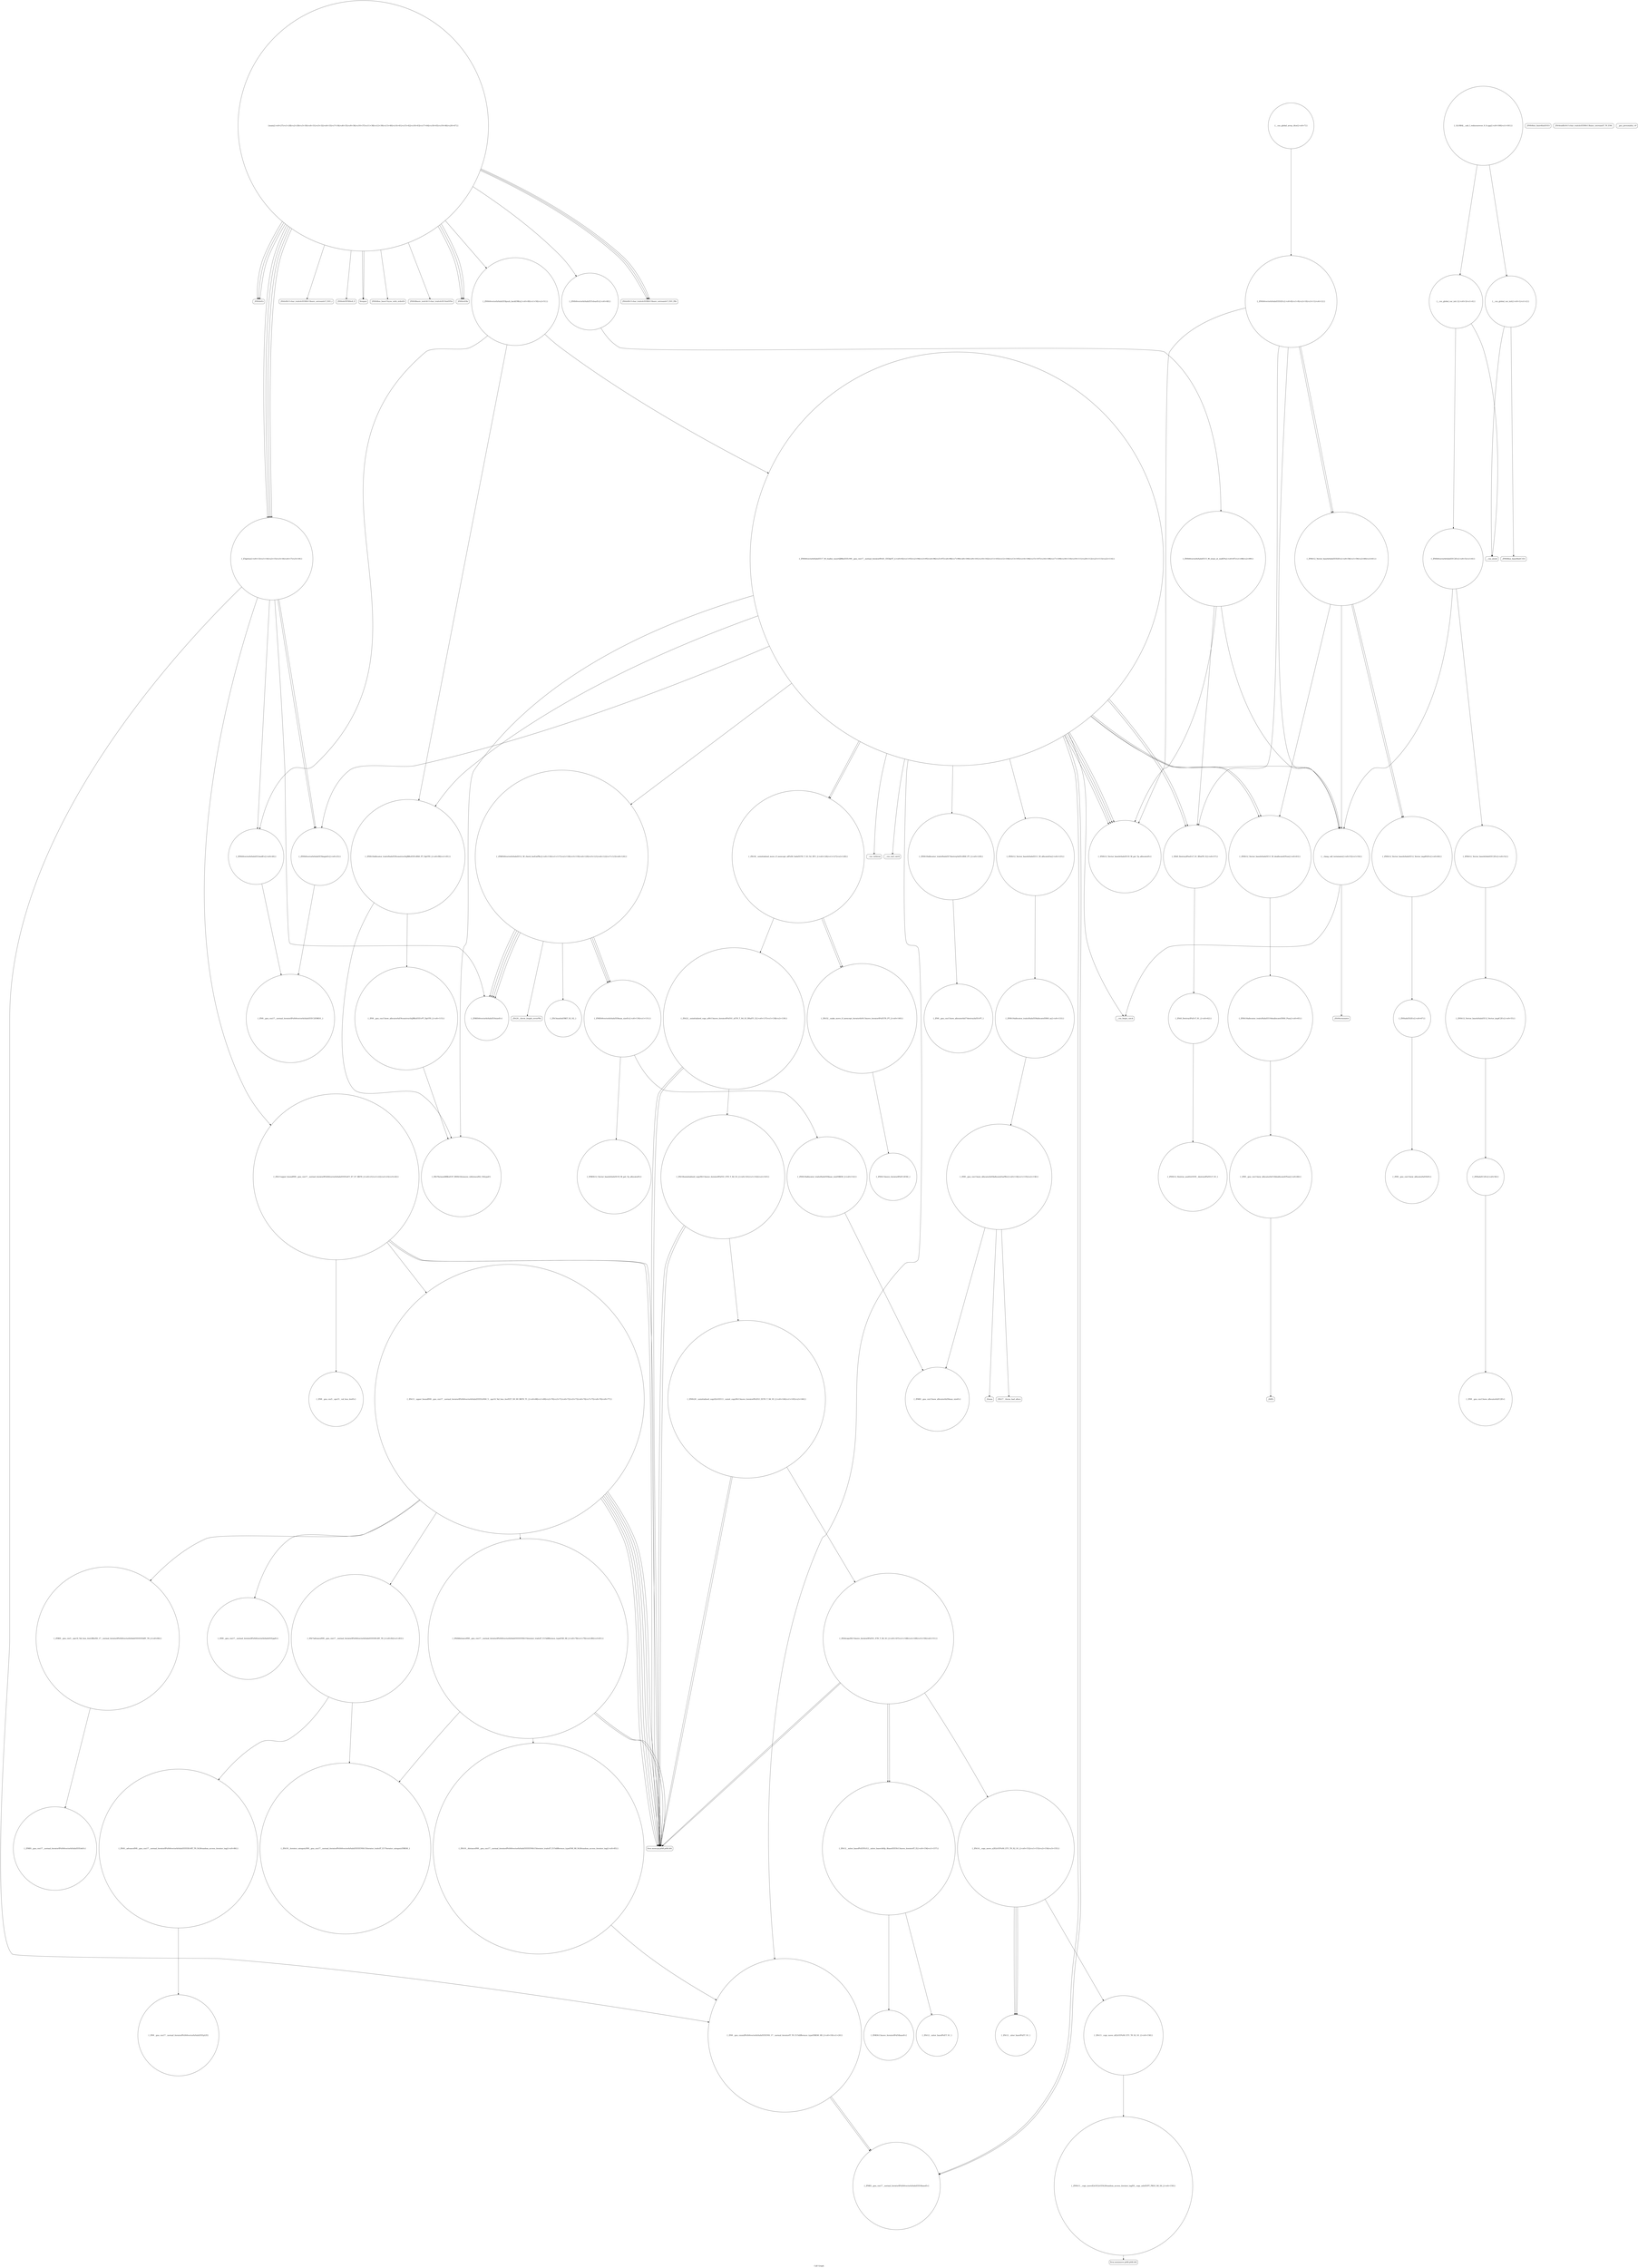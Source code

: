 digraph "Call Graph" {
	label="Call Graph";

	Node0x5634f3fcdea0 [shape=record,shape=circle,label="{__cxx_global_var_init|{<s0>1|<s1>2}}"];
	Node0x5634f3fcdea0:s0 -> Node0x5634f3fcdf20[color=black];
	Node0x5634f3fcdea0:s1 -> Node0x5634f41b9c90[color=black];
	Node0x5634f41bd830 [shape=record,shape=circle,label="{_ZNSt11__copy_moveILb1ELb1ESt26random_access_iterator_tagE8__copy_mIxEEPT_PKS3_S6_S4_|{<s0>159}}"];
	Node0x5634f41bd830:s0 -> Node0x5634f41bd8b0[color=black];
	Node0x5634f41b9e90 [shape=record,shape=circle,label="{_ZNSt6vectorIxSaIxEED2Ev|{<s0>8|<s1>9|<s2>10|<s3>11|<s4>12}}"];
	Node0x5634f41b9e90:s0 -> Node0x5634f41bac90[color=black];
	Node0x5634f41b9e90:s1 -> Node0x5634f41bac10[color=black];
	Node0x5634f41b9e90:s2 -> Node0x5634f41bad10[color=black];
	Node0x5634f41b9e90:s3 -> Node0x5634f41bad10[color=black];
	Node0x5634f41b9e90:s4 -> Node0x5634f41ba910[color=black];
	Node0x5634f41ba210 [shape=record,shape=circle,label="{main|{<s0>27|<s1>28|<s2>29|<s3>30|<s4>31|<s5>32|<s6>33|<s7>34|<s8>35|<s9>36|<s10>37|<s11>38|<s12>39|<s13>40|<s14>41|<s15>42|<s16>43|<s17>44|<s18>45|<s19>46|<s20>47}}"];
	Node0x5634f41ba210:s0 -> Node0x5634f41ba290[color=black];
	Node0x5634f41ba210:s1 -> Node0x5634f41ba290[color=black];
	Node0x5634f41ba210:s2 -> Node0x5634f41ba310[color=black];
	Node0x5634f41ba210:s3 -> Node0x5634f41ba390[color=black];
	Node0x5634f41ba210:s4 -> Node0x5634f41ba410[color=black];
	Node0x5634f41ba210:s5 -> Node0x5634f41ba410[color=black];
	Node0x5634f41ba210:s6 -> Node0x5634f41ba410[color=black];
	Node0x5634f41ba210:s7 -> Node0x5634f41ba490[color=black];
	Node0x5634f41ba210:s8 -> Node0x5634f41ba510[color=black];
	Node0x5634f41ba210:s9 -> Node0x5634f41b9f10[color=black];
	Node0x5634f41ba210:s10 -> Node0x5634f41b9f10[color=black];
	Node0x5634f41ba210:s11 -> Node0x5634f41b9f10[color=black];
	Node0x5634f41ba210:s12 -> Node0x5634f41b9f10[color=black];
	Node0x5634f41ba210:s13 -> Node0x5634f41ba610[color=black];
	Node0x5634f41ba210:s14 -> Node0x5634f41ba690[color=black];
	Node0x5634f41ba210:s15 -> Node0x5634f41ba610[color=black];
	Node0x5634f41ba210:s16 -> Node0x5634f41ba690[color=black];
	Node0x5634f41ba210:s17 -> Node0x5634f41ba590[color=black];
	Node0x5634f41ba210:s18 -> Node0x5634f41ba610[color=black];
	Node0x5634f41ba210:s19 -> Node0x5634f41ba690[color=black];
	Node0x5634f41ba210:s20 -> Node0x5634f41ba710[color=black];
	Node0x5634f41ba590 [shape=record,shape=Mrecord,label="{_ZStlsISt11char_traitsIcEERSt13basic_ostreamIcT_ES5_c}"];
	Node0x5634f41ba910 [shape=record,shape=circle,label="{__clang_call_terminate|{<s0>53|<s1>54}}"];
	Node0x5634f41ba910:s0 -> Node0x5634f41ba990[color=black];
	Node0x5634f41ba910:s1 -> Node0x5634f41baa10[color=black];
	Node0x5634f41bac90 [shape=record,shape=circle,label="{_ZNSt12_Vector_baseIxSaIxEE19_M_get_Tp_allocatorEv}"];
	Node0x5634f41bb010 [shape=record,shape=circle,label="{_ZN9__gnu_cxx13new_allocatorIxE10deallocateEPxm|{<s0>66}}"];
	Node0x5634f41bb010:s0 -> Node0x5634f41bb090[color=black];
	Node0x5634f41bc3b0 [shape=record,shape=circle,label="{_ZN9__gnu_cxx5__ops15__val_less_iterEv}"];
	Node0x5634f41bc730 [shape=record,shape=circle,label="{_ZSt9__advanceIN9__gnu_cxx17__normal_iteratorIPxSt6vectorIxSaIxEEEElEvRT_T0_St26random_access_iterator_tag|{<s0>86}}"];
	Node0x5634f41bc730:s0 -> Node0x5634f41bc7b0[color=black];
	Node0x5634f41bcab0 [shape=record,shape=circle,label="{_ZN9__gnu_cxx13new_allocatorIxE9constructIxJRKxEEEvPT_DpOT0_|{<s0>115}}"];
	Node0x5634f41bcab0:s0 -> Node0x5634f41bcb30[color=black];
	Node0x5634f41bce30 [shape=record,shape=Mrecord,label="{__cxa_end_catch}"];
	Node0x5634f41bd1b0 [shape=record,shape=circle,label="{_ZNSt16allocator_traitsISaIxEE8allocateERS0_m|{<s0>133}}"];
	Node0x5634f41bd1b0:s0 -> Node0x5634f41bd230[color=black];
	Node0x5634f41bd530 [shape=record,shape=circle,label="{_ZNSt20__uninitialized_copyILb1EE13__uninit_copyISt13move_iteratorIPxES3_EET0_T_S6_S5_|{<s0>144|<s1>145|<s2>146}}"];
	Node0x5634f41bd530:s0 -> Node0x5634f41bc330[color=black];
	Node0x5634f41bd530:s1 -> Node0x5634f41bc330[color=black];
	Node0x5634f41bd530:s2 -> Node0x5634f41bd5b0[color=black];
	Node0x5634f3fcdf20 [shape=record,shape=Mrecord,label="{_ZNSt8ios_base4InitC1Ev}"];
	Node0x5634f41bd8b0 [shape=record,shape=Mrecord,label="{llvm.memmove.p0i8.p0i8.i64}"];
	Node0x5634f41b9f10 [shape=record,shape=circle,label="{_Z3getxx|{<s0>13|<s1>14|<s2>15|<s3>16|<s4>17|<s5>18}}"];
	Node0x5634f41b9f10:s0 -> Node0x5634f41ba090[color=black];
	Node0x5634f41b9f10:s1 -> Node0x5634f41ba110[color=black];
	Node0x5634f41b9f10:s2 -> Node0x5634f41ba010[color=black];
	Node0x5634f41b9f10:s3 -> Node0x5634f41ba090[color=black];
	Node0x5634f41b9f10:s4 -> Node0x5634f41b9f90[color=black];
	Node0x5634f41b9f10:s5 -> Node0x5634f41ba190[color=black];
	Node0x5634f41ba290 [shape=record,shape=Mrecord,label="{freopen}"];
	Node0x5634f41ba610 [shape=record,shape=Mrecord,label="{_ZStlsISt11char_traitsIcEERSt13basic_ostreamIcT_ES5_PKc}"];
	Node0x5634f41ba990 [shape=record,shape=Mrecord,label="{__cxa_begin_catch}"];
	Node0x5634f41bad10 [shape=record,shape=circle,label="{_ZNSt12_Vector_baseIxSaIxEED2Ev|{<s0>58|<s1>59|<s2>60|<s3>61}}"];
	Node0x5634f41bad10:s0 -> Node0x5634f41bae90[color=black];
	Node0x5634f41bad10:s1 -> Node0x5634f41baf10[color=black];
	Node0x5634f41bad10:s2 -> Node0x5634f41baf10[color=black];
	Node0x5634f41bad10:s3 -> Node0x5634f41ba910[color=black];
	Node0x5634f41bb090 [shape=record,shape=Mrecord,label="{_ZdlPv}"];
	Node0x5634f41bc430 [shape=record,shape=circle,label="{_ZSt8distanceIN9__gnu_cxx17__normal_iteratorIPxSt6vectorIxSaIxEEEEENSt15iterator_traitsIT_E15difference_typeES8_S8_|{<s0>78|<s1>79|<s2>80|<s3>81}}"];
	Node0x5634f41bc430:s0 -> Node0x5634f41bc330[color=black];
	Node0x5634f41bc430:s1 -> Node0x5634f41bc330[color=black];
	Node0x5634f41bc430:s2 -> Node0x5634f41bc6b0[color=black];
	Node0x5634f41bc430:s3 -> Node0x5634f41bc630[color=black];
	Node0x5634f41bc7b0 [shape=record,shape=circle,label="{_ZN9__gnu_cxx17__normal_iteratorIPxSt6vectorIxSaIxEEEpLEl}"];
	Node0x5634f41bcb30 [shape=record,shape=circle,label="{_ZSt7forwardIRKxEOT_RNSt16remove_referenceIS2_E4typeE}"];
	Node0x5634f41bceb0 [shape=record,shape=circle,label="{_ZNKSt6vectorIxSaIxEE8max_sizeEv|{<s0>130|<s1>131}}"];
	Node0x5634f41bceb0:s0 -> Node0x5634f41bd0b0[color=black];
	Node0x5634f41bceb0:s1 -> Node0x5634f41bd030[color=black];
	Node0x5634f41bd230 [shape=record,shape=circle,label="{_ZN9__gnu_cxx13new_allocatorIxE8allocateEmPKv|{<s0>134|<s1>135|<s2>136}}"];
	Node0x5634f41bd230:s0 -> Node0x5634f41bd130[color=black];
	Node0x5634f41bd230:s1 -> Node0x5634f41bd2b0[color=black];
	Node0x5634f41bd230:s2 -> Node0x5634f41bd330[color=black];
	Node0x5634f41bd5b0 [shape=record,shape=circle,label="{_ZSt4copyISt13move_iteratorIPxES1_ET0_T_S4_S3_|{<s0>147|<s1>148|<s2>149|<s3>150|<s4>151}}"];
	Node0x5634f41bd5b0:s0 -> Node0x5634f41bc330[color=black];
	Node0x5634f41bd5b0:s1 -> Node0x5634f41bd6b0[color=black];
	Node0x5634f41bd5b0:s2 -> Node0x5634f41bc330[color=black];
	Node0x5634f41bd5b0:s3 -> Node0x5634f41bd6b0[color=black];
	Node0x5634f41bd5b0:s4 -> Node0x5634f41bd630[color=black];
	Node0x5634f41b9c10 [shape=record,shape=Mrecord,label="{_ZNSt8ios_base4InitD1Ev}"];
	Node0x5634f41bd930 [shape=record,shape=circle,label="{_ZSt12__miter_baseIPxET_S1_}"];
	Node0x5634f41b9f90 [shape=record,shape=circle,label="{_ZN9__gnu_cxxmiIPxSt6vectorIxSaIxEEEENS_17__normal_iteratorIT_T0_E15difference_typeERKS8_SB_|{<s0>19|<s1>20}}"];
	Node0x5634f41b9f90:s0 -> Node0x5634f41bc8b0[color=black];
	Node0x5634f41b9f90:s1 -> Node0x5634f41bc8b0[color=black];
	Node0x5634f41ba310 [shape=record,shape=Mrecord,label="{_ZNSt8ios_base15sync_with_stdioEb}"];
	Node0x5634f41ba690 [shape=record,shape=Mrecord,label="{_ZNSolsEx}"];
	Node0x5634f41baa10 [shape=record,shape=Mrecord,label="{_ZSt9terminatev}"];
	Node0x5634f41bad90 [shape=record,shape=circle,label="{_ZSt8_DestroyIPxEvT_S1_|{<s0>62}}"];
	Node0x5634f41bad90:s0 -> Node0x5634f41bae10[color=black];
	Node0x5634f41bb110 [shape=record,shape=circle,label="{_ZNSaIxED2Ev|{<s0>67}}"];
	Node0x5634f41bb110:s0 -> Node0x5634f41bb190[color=black];
	Node0x5634f41bc4b0 [shape=record,shape=circle,label="{_ZSt7advanceIN9__gnu_cxx17__normal_iteratorIPxSt6vectorIxSaIxEEEElEvRT_T0_|{<s0>82|<s1>83}}"];
	Node0x5634f41bc4b0:s0 -> Node0x5634f41bc6b0[color=black];
	Node0x5634f41bc4b0:s1 -> Node0x5634f41bc730[color=black];
	Node0x5634f41bc830 [shape=record,shape=circle,label="{_ZNK9__gnu_cxx17__normal_iteratorIPxSt6vectorIxSaIxEEEdeEv}"];
	Node0x5634f41bcbb0 [shape=record,shape=circle,label="{_ZNKSt6vectorIxSaIxEE12_M_check_lenEmPKc|{<s0>116|<s1>117|<s2>118|<s3>119|<s4>120|<s5>121|<s6>122|<s7>123|<s8>124}}"];
	Node0x5634f41bcbb0:s0 -> Node0x5634f41bceb0[color=black];
	Node0x5634f41bcbb0:s1 -> Node0x5634f41ba190[color=black];
	Node0x5634f41bcbb0:s2 -> Node0x5634f41bcf30[color=black];
	Node0x5634f41bcbb0:s3 -> Node0x5634f41ba190[color=black];
	Node0x5634f41bcbb0:s4 -> Node0x5634f41ba190[color=black];
	Node0x5634f41bcbb0:s5 -> Node0x5634f41bcfb0[color=black];
	Node0x5634f41bcbb0:s6 -> Node0x5634f41ba190[color=black];
	Node0x5634f41bcbb0:s7 -> Node0x5634f41bceb0[color=black];
	Node0x5634f41bcbb0:s8 -> Node0x5634f41bceb0[color=black];
	Node0x5634f41bcf30 [shape=record,shape=Mrecord,label="{_ZSt20__throw_length_errorPKc}"];
	Node0x5634f41bd2b0 [shape=record,shape=Mrecord,label="{_ZSt17__throw_bad_allocv}"];
	Node0x5634f41bd630 [shape=record,shape=circle,label="{_ZSt14__copy_move_a2ILb1EPxS0_ET1_T0_S2_S1_|{<s0>152|<s1>153|<s2>154|<s3>155}}"];
	Node0x5634f41bd630:s0 -> Node0x5634f41bd7b0[color=black];
	Node0x5634f41bd630:s1 -> Node0x5634f41bd7b0[color=black];
	Node0x5634f41bd630:s2 -> Node0x5634f41bd7b0[color=black];
	Node0x5634f41bd630:s3 -> Node0x5634f41bd730[color=black];
	Node0x5634f41b9c90 [shape=record,shape=Mrecord,label="{__cxa_atexit}"];
	Node0x5634f41bd9b0 [shape=record,shape=circle,label="{_ZNKSt13move_iteratorIPxE4baseEv}"];
	Node0x5634f41ba010 [shape=record,shape=circle,label="{_ZSt11upper_boundIN9__gnu_cxx17__normal_iteratorIPxSt6vectorIxSaIxEEEExET_S7_S7_RKT0_|{<s0>21|<s1>22|<s2>23|<s3>24}}"];
	Node0x5634f41ba010:s0 -> Node0x5634f41bc330[color=black];
	Node0x5634f41ba010:s1 -> Node0x5634f41bc330[color=black];
	Node0x5634f41ba010:s2 -> Node0x5634f41bc3b0[color=black];
	Node0x5634f41ba010:s3 -> Node0x5634f41bb290[color=black];
	Node0x5634f41ba390 [shape=record,shape=Mrecord,label="{_ZNSt9basic_iosIcSt11char_traitsIcEE3tieEPSo}"];
	Node0x5634f41ba710 [shape=record,shape=Mrecord,label="{_ZNSolsEPFRSoS_E}"];
	Node0x5634f41baa90 [shape=record,shape=circle,label="{_ZNSt12_Vector_baseIxSaIxEE12_Vector_implC2Ev|{<s0>55}}"];
	Node0x5634f41baa90:s0 -> Node0x5634f41bab10[color=black];
	Node0x5634f41bae10 [shape=record,shape=circle,label="{_ZNSt12_Destroy_auxILb1EE9__destroyIPxEEvT_S3_}"];
	Node0x5634f41bb190 [shape=record,shape=circle,label="{_ZN9__gnu_cxx13new_allocatorIxED2Ev}"];
	Node0x5634f41bc530 [shape=record,shape=circle,label="{_ZNK9__gnu_cxx5__ops14_Val_less_iterclIKxNS_17__normal_iteratorIPxSt6vectorIxSaIxEEEEEEbRT_T0_|{<s0>84}}"];
	Node0x5634f41bc530:s0 -> Node0x5634f41bc830[color=black];
	Node0x5634f41bc8b0 [shape=record,shape=circle,label="{_ZNK9__gnu_cxx17__normal_iteratorIPxSt6vectorIxSaIxEEE4baseEv}"];
	Node0x5634f41bcc30 [shape=record,shape=circle,label="{_ZNSt12_Vector_baseIxSaIxEE11_M_allocateEm|{<s0>125}}"];
	Node0x5634f41bcc30:s0 -> Node0x5634f41bd1b0[color=black];
	Node0x5634f41bcfb0 [shape=record,shape=circle,label="{_ZSt3maxImERKT_S2_S2_}"];
	Node0x5634f41bd330 [shape=record,shape=Mrecord,label="{_Znwm}"];
	Node0x5634f41bd6b0 [shape=record,shape=circle,label="{_ZSt12__miter_baseIPxEDTcl12__miter_basecldtfp_4baseEEESt13move_iteratorIT_E|{<s0>156|<s1>157}}"];
	Node0x5634f41bd6b0:s0 -> Node0x5634f41bd9b0[color=black];
	Node0x5634f41bd6b0:s1 -> Node0x5634f41bd930[color=black];
	Node0x5634f41b9d10 [shape=record,shape=circle,label="{__cxx_global_var_init.1|{<s0>3|<s1>4}}"];
	Node0x5634f41b9d10:s0 -> Node0x5634f41b9d90[color=black];
	Node0x5634f41b9d10:s1 -> Node0x5634f41b9c90[color=black];
	Node0x5634f41bda30 [shape=record,shape=circle,label="{_ZNSt13move_iteratorIPxEC2ES0_}"];
	Node0x5634f41ba090 [shape=record,shape=circle,label="{_ZNSt6vectorIxSaIxEE5beginEv|{<s0>25}}"];
	Node0x5634f41ba090:s0 -> Node0x5634f41bb210[color=black];
	Node0x5634f41ba410 [shape=record,shape=Mrecord,label="{_ZNSirsERx}"];
	Node0x5634f41ba790 [shape=record,shape=Mrecord,label="{_ZSt4endlIcSt11char_traitsIcEERSt13basic_ostreamIT_T0_ES6_}"];
	Node0x5634f41bab10 [shape=record,shape=circle,label="{_ZNSaIxEC2Ev|{<s0>56}}"];
	Node0x5634f41bab10:s0 -> Node0x5634f41bab90[color=black];
	Node0x5634f41bae90 [shape=record,shape=circle,label="{_ZNSt12_Vector_baseIxSaIxEE13_M_deallocateEPxm|{<s0>63}}"];
	Node0x5634f41bae90:s0 -> Node0x5634f41baf90[color=black];
	Node0x5634f41bb210 [shape=record,shape=circle,label="{_ZN9__gnu_cxx17__normal_iteratorIPxSt6vectorIxSaIxEEEC2ERKS1_}"];
	Node0x5634f41bc5b0 [shape=record,shape=circle,label="{_ZN9__gnu_cxx17__normal_iteratorIPxSt6vectorIxSaIxEEEppEv}"];
	Node0x5634f41bc930 [shape=record,shape=circle,label="{_ZNSt6vectorIxSaIxEE15_M_erase_at_endEPx|{<s0>87|<s1>88|<s2>89}}"];
	Node0x5634f41bc930:s0 -> Node0x5634f41bac90[color=black];
	Node0x5634f41bc930:s1 -> Node0x5634f41bac10[color=black];
	Node0x5634f41bc930:s2 -> Node0x5634f41ba910[color=black];
	Node0x5634f41bccb0 [shape=record,shape=circle,label="{_ZSt34__uninitialized_move_if_noexcept_aIPxS0_SaIxEET0_T_S3_S2_RT1_|{<s0>126|<s1>127|<s2>128}}"];
	Node0x5634f41bccb0:s0 -> Node0x5634f41bd430[color=black];
	Node0x5634f41bccb0:s1 -> Node0x5634f41bd430[color=black];
	Node0x5634f41bccb0:s2 -> Node0x5634f41bd3b0[color=black];
	Node0x5634f41bd030 [shape=record,shape=circle,label="{_ZNSt16allocator_traitsISaIxEE8max_sizeERKS0_|{<s0>132}}"];
	Node0x5634f41bd030:s0 -> Node0x5634f41bd130[color=black];
	Node0x5634f41bd3b0 [shape=record,shape=circle,label="{_ZSt22__uninitialized_copy_aISt13move_iteratorIPxES1_xET0_T_S4_S3_RSaIT1_E|{<s0>137|<s1>138|<s2>139}}"];
	Node0x5634f41bd3b0:s0 -> Node0x5634f41bc330[color=black];
	Node0x5634f41bd3b0:s1 -> Node0x5634f41bc330[color=black];
	Node0x5634f41bd3b0:s2 -> Node0x5634f41bd4b0[color=black];
	Node0x5634f41bd730 [shape=record,shape=circle,label="{_ZSt13__copy_move_aILb1EPxS0_ET1_T0_S2_S1_|{<s0>158}}"];
	Node0x5634f41bd730:s0 -> Node0x5634f41bd830[color=black];
	Node0x5634f41b9d90 [shape=record,shape=circle,label="{_ZNSt6vectorIxSaIxEEC2Ev|{<s0>5|<s1>6}}"];
	Node0x5634f41b9d90:s0 -> Node0x5634f41ba810[color=black];
	Node0x5634f41b9d90:s1 -> Node0x5634f41ba910[color=black];
	Node0x5634f41bdab0 [shape=record,shape=circle,label="{_ZN9__gnu_cxx13new_allocatorIxE7destroyIxEEvPT_}"];
	Node0x5634f41ba110 [shape=record,shape=circle,label="{_ZNSt6vectorIxSaIxEE3endEv|{<s0>26}}"];
	Node0x5634f41ba110:s0 -> Node0x5634f41bb210[color=black];
	Node0x5634f41ba490 [shape=record,shape=circle,label="{_ZNSt6vectorIxSaIxEE5clearEv|{<s0>48}}"];
	Node0x5634f41ba490:s0 -> Node0x5634f41bc930[color=black];
	Node0x5634f41ba810 [shape=record,shape=circle,label="{_ZNSt12_Vector_baseIxSaIxEEC2Ev|{<s0>52}}"];
	Node0x5634f41ba810:s0 -> Node0x5634f41baa90[color=black];
	Node0x5634f41bab90 [shape=record,shape=circle,label="{_ZN9__gnu_cxx13new_allocatorIxEC2Ev}"];
	Node0x5634f41baf10 [shape=record,shape=circle,label="{_ZNSt12_Vector_baseIxSaIxEE12_Vector_implD2Ev|{<s0>64}}"];
	Node0x5634f41baf10:s0 -> Node0x5634f41bb110[color=black];
	Node0x5634f41bb290 [shape=record,shape=circle,label="{_ZSt13__upper_boundIN9__gnu_cxx17__normal_iteratorIPxSt6vectorIxSaIxEEEExNS0_5__ops14_Val_less_iterEET_S9_S9_RKT0_T1_|{<s0>68|<s1>69|<s2>70|<s3>71|<s4>72|<s5>73|<s6>74|<s7>75|<s8>76|<s9>77}}"];
	Node0x5634f41bb290:s0 -> Node0x5634f41bc330[color=black];
	Node0x5634f41bb290:s1 -> Node0x5634f41bc330[color=black];
	Node0x5634f41bb290:s2 -> Node0x5634f41bc430[color=black];
	Node0x5634f41bb290:s3 -> Node0x5634f41bc330[color=black];
	Node0x5634f41bb290:s4 -> Node0x5634f41bc4b0[color=black];
	Node0x5634f41bb290:s5 -> Node0x5634f41bc330[color=black];
	Node0x5634f41bb290:s6 -> Node0x5634f41bc530[color=black];
	Node0x5634f41bb290:s7 -> Node0x5634f41bc330[color=black];
	Node0x5634f41bb290:s8 -> Node0x5634f41bc5b0[color=black];
	Node0x5634f41bb290:s9 -> Node0x5634f41bc330[color=black];
	Node0x5634f41bc630 [shape=record,shape=circle,label="{_ZSt10__distanceIN9__gnu_cxx17__normal_iteratorIPxSt6vectorIxSaIxEEEEENSt15iterator_traitsIT_E15difference_typeES8_S8_St26random_access_iterator_tag|{<s0>85}}"];
	Node0x5634f41bc630:s0 -> Node0x5634f41b9f90[color=black];
	Node0x5634f41bc9b0 [shape=record,shape=circle,label="{_ZNSt16allocator_traitsISaIxEE9constructIxJRKxEEEvRS0_PT_DpOT0_|{<s0>90|<s1>91}}"];
	Node0x5634f41bc9b0:s0 -> Node0x5634f41bcb30[color=black];
	Node0x5634f41bc9b0:s1 -> Node0x5634f41bcab0[color=black];
	Node0x5634f41bcd30 [shape=record,shape=circle,label="{_ZNSt16allocator_traitsISaIxEE7destroyIxEEvRS0_PT_|{<s0>129}}"];
	Node0x5634f41bcd30:s0 -> Node0x5634f41bdab0[color=black];
	Node0x5634f41bd0b0 [shape=record,shape=circle,label="{_ZNKSt12_Vector_baseIxSaIxEE19_M_get_Tp_allocatorEv}"];
	Node0x5634f41bd430 [shape=record,shape=circle,label="{_ZSt32__make_move_if_noexcept_iteratorIxSt13move_iteratorIPxEET0_PT_|{<s0>140}}"];
	Node0x5634f41bd430:s0 -> Node0x5634f41bda30[color=black];
	Node0x5634f41bd7b0 [shape=record,shape=circle,label="{_ZSt12__niter_baseIPxET_S1_}"];
	Node0x5634f41b9e10 [shape=record,shape=circle,label="{__cxx_global_array_dtor|{<s0>7}}"];
	Node0x5634f41b9e10:s0 -> Node0x5634f41b9e90[color=black];
	Node0x5634f41bb310 [shape=record,shape=circle,label="{_GLOBAL__sub_I_redocesrever_0_0.cpp|{<s0>160|<s1>161}}"];
	Node0x5634f41bb310:s0 -> Node0x5634f3fcdea0[color=black];
	Node0x5634f41bb310:s1 -> Node0x5634f41b9d10[color=black];
	Node0x5634f41ba190 [shape=record,shape=circle,label="{_ZNKSt6vectorIxSaIxEE4sizeEv}"];
	Node0x5634f41ba510 [shape=record,shape=circle,label="{_ZNSt6vectorIxSaIxEE9push_backERKx|{<s0>49|<s1>50|<s2>51}}"];
	Node0x5634f41ba510:s0 -> Node0x5634f41bc9b0[color=black];
	Node0x5634f41ba510:s1 -> Node0x5634f41ba110[color=black];
	Node0x5634f41ba510:s2 -> Node0x5634f41bca30[color=black];
	Node0x5634f41ba890 [shape=record,shape=Mrecord,label="{__gxx_personality_v0}"];
	Node0x5634f41bac10 [shape=record,shape=circle,label="{_ZSt8_DestroyIPxxEvT_S1_RSaIT0_E|{<s0>57}}"];
	Node0x5634f41bac10:s0 -> Node0x5634f41bad90[color=black];
	Node0x5634f41baf90 [shape=record,shape=circle,label="{_ZNSt16allocator_traitsISaIxEE10deallocateERS0_Pxm|{<s0>65}}"];
	Node0x5634f41baf90:s0 -> Node0x5634f41bb010[color=black];
	Node0x5634f41bc330 [shape=record,shape=Mrecord,label="{llvm.memcpy.p0i8.p0i8.i64}"];
	Node0x5634f41bc6b0 [shape=record,shape=circle,label="{_ZSt19__iterator_categoryIN9__gnu_cxx17__normal_iteratorIPxSt6vectorIxSaIxEEEEENSt15iterator_traitsIT_E17iterator_categoryERKS8_}"];
	Node0x5634f41bca30 [shape=record,shape=circle,label="{_ZNSt6vectorIxSaIxEE17_M_realloc_insertIJRKxEEEvN9__gnu_cxx17__normal_iteratorIPxS1_EEDpOT_|{<s0>92|<s1>93|<s2>94|<s3>95|<s4>96|<s5>97|<s6>98|<s7>99|<s8>100|<s9>101|<s10>102|<s11>103|<s12>104|<s13>105|<s14>106|<s15>107|<s16>108|<s17>109|<s18>110|<s19>111|<s20>112|<s21>113|<s22>114}}"];
	Node0x5634f41bca30:s0 -> Node0x5634f41bcbb0[color=black];
	Node0x5634f41bca30:s1 -> Node0x5634f41ba090[color=black];
	Node0x5634f41bca30:s2 -> Node0x5634f41b9f90[color=black];
	Node0x5634f41bca30:s3 -> Node0x5634f41bcc30[color=black];
	Node0x5634f41bca30:s4 -> Node0x5634f41bcb30[color=black];
	Node0x5634f41bca30:s5 -> Node0x5634f41bc9b0[color=black];
	Node0x5634f41bca30:s6 -> Node0x5634f41bc8b0[color=black];
	Node0x5634f41bca30:s7 -> Node0x5634f41bac90[color=black];
	Node0x5634f41bca30:s8 -> Node0x5634f41bccb0[color=black];
	Node0x5634f41bca30:s9 -> Node0x5634f41bc8b0[color=black];
	Node0x5634f41bca30:s10 -> Node0x5634f41bac90[color=black];
	Node0x5634f41bca30:s11 -> Node0x5634f41bccb0[color=black];
	Node0x5634f41bca30:s12 -> Node0x5634f41ba990[color=black];
	Node0x5634f41bca30:s13 -> Node0x5634f41bcd30[color=black];
	Node0x5634f41bca30:s14 -> Node0x5634f41bce30[color=black];
	Node0x5634f41bca30:s15 -> Node0x5634f41bac90[color=black];
	Node0x5634f41bca30:s16 -> Node0x5634f41bac10[color=black];
	Node0x5634f41bca30:s17 -> Node0x5634f41bae90[color=black];
	Node0x5634f41bca30:s18 -> Node0x5634f41bcdb0[color=black];
	Node0x5634f41bca30:s19 -> Node0x5634f41bac90[color=black];
	Node0x5634f41bca30:s20 -> Node0x5634f41bac10[color=black];
	Node0x5634f41bca30:s21 -> Node0x5634f41bae90[color=black];
	Node0x5634f41bca30:s22 -> Node0x5634f41ba910[color=black];
	Node0x5634f41bcdb0 [shape=record,shape=Mrecord,label="{__cxa_rethrow}"];
	Node0x5634f41bd130 [shape=record,shape=circle,label="{_ZNK9__gnu_cxx13new_allocatorIxE8max_sizeEv}"];
	Node0x5634f41bd4b0 [shape=record,shape=circle,label="{_ZSt18uninitialized_copyISt13move_iteratorIPxES1_ET0_T_S4_S3_|{<s0>141|<s1>142|<s2>143}}"];
	Node0x5634f41bd4b0:s0 -> Node0x5634f41bc330[color=black];
	Node0x5634f41bd4b0:s1 -> Node0x5634f41bc330[color=black];
	Node0x5634f41bd4b0:s2 -> Node0x5634f41bd530[color=black];
}
